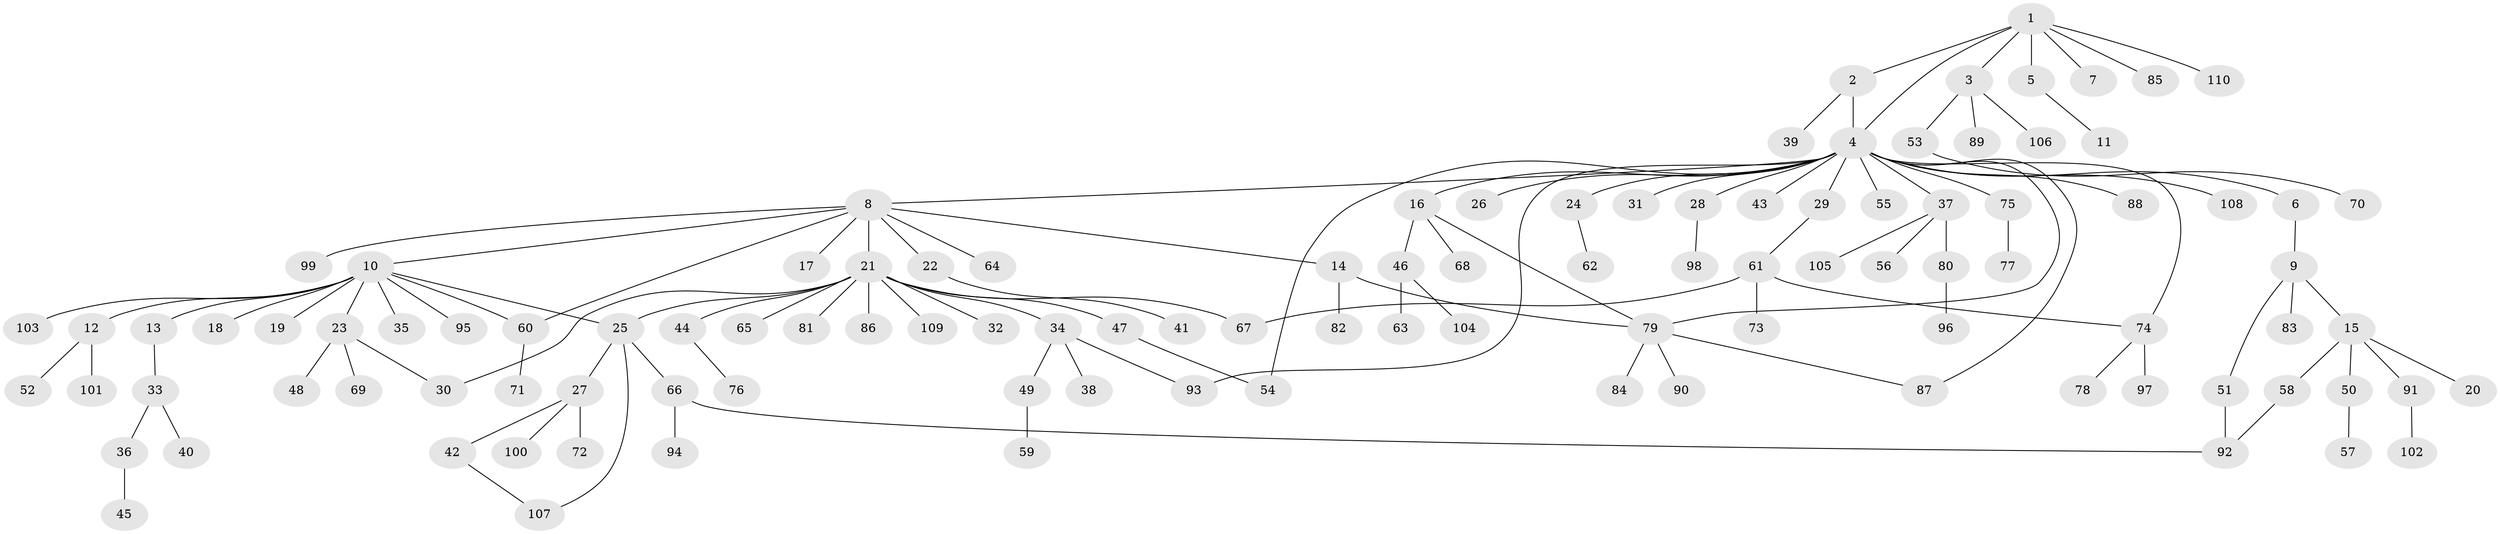 // coarse degree distribution, {3: 0.14102564102564102, 10: 0.01282051282051282, 2: 0.23076923076923078, 8: 0.01282051282051282, 1: 0.5128205128205128, 5: 0.02564102564102564, 4: 0.02564102564102564, 20: 0.01282051282051282, 11: 0.01282051282051282, 6: 0.01282051282051282}
// Generated by graph-tools (version 1.1) at 2025/36/03/04/25 23:36:42]
// undirected, 110 vertices, 123 edges
graph export_dot {
  node [color=gray90,style=filled];
  1;
  2;
  3;
  4;
  5;
  6;
  7;
  8;
  9;
  10;
  11;
  12;
  13;
  14;
  15;
  16;
  17;
  18;
  19;
  20;
  21;
  22;
  23;
  24;
  25;
  26;
  27;
  28;
  29;
  30;
  31;
  32;
  33;
  34;
  35;
  36;
  37;
  38;
  39;
  40;
  41;
  42;
  43;
  44;
  45;
  46;
  47;
  48;
  49;
  50;
  51;
  52;
  53;
  54;
  55;
  56;
  57;
  58;
  59;
  60;
  61;
  62;
  63;
  64;
  65;
  66;
  67;
  68;
  69;
  70;
  71;
  72;
  73;
  74;
  75;
  76;
  77;
  78;
  79;
  80;
  81;
  82;
  83;
  84;
  85;
  86;
  87;
  88;
  89;
  90;
  91;
  92;
  93;
  94;
  95;
  96;
  97;
  98;
  99;
  100;
  101;
  102;
  103;
  104;
  105;
  106;
  107;
  108;
  109;
  110;
  1 -- 2;
  1 -- 3;
  1 -- 4;
  1 -- 5;
  1 -- 7;
  1 -- 85;
  1 -- 110;
  2 -- 4;
  2 -- 39;
  3 -- 53;
  3 -- 89;
  3 -- 106;
  4 -- 6;
  4 -- 8;
  4 -- 16;
  4 -- 24;
  4 -- 26;
  4 -- 28;
  4 -- 29;
  4 -- 31;
  4 -- 37;
  4 -- 43;
  4 -- 54;
  4 -- 55;
  4 -- 74;
  4 -- 75;
  4 -- 79;
  4 -- 87;
  4 -- 88;
  4 -- 93;
  4 -- 108;
  5 -- 11;
  6 -- 9;
  8 -- 10;
  8 -- 14;
  8 -- 17;
  8 -- 21;
  8 -- 22;
  8 -- 60;
  8 -- 64;
  8 -- 99;
  9 -- 15;
  9 -- 51;
  9 -- 83;
  10 -- 12;
  10 -- 13;
  10 -- 18;
  10 -- 19;
  10 -- 23;
  10 -- 25;
  10 -- 35;
  10 -- 60;
  10 -- 95;
  10 -- 103;
  12 -- 52;
  12 -- 101;
  13 -- 33;
  14 -- 79;
  14 -- 82;
  15 -- 20;
  15 -- 50;
  15 -- 58;
  15 -- 91;
  16 -- 46;
  16 -- 68;
  16 -- 79;
  21 -- 25;
  21 -- 30;
  21 -- 32;
  21 -- 34;
  21 -- 44;
  21 -- 47;
  21 -- 65;
  21 -- 67;
  21 -- 81;
  21 -- 86;
  21 -- 109;
  22 -- 41;
  23 -- 30;
  23 -- 48;
  23 -- 69;
  24 -- 62;
  25 -- 27;
  25 -- 66;
  25 -- 107;
  27 -- 42;
  27 -- 72;
  27 -- 100;
  28 -- 98;
  29 -- 61;
  33 -- 36;
  33 -- 40;
  34 -- 38;
  34 -- 49;
  34 -- 93;
  36 -- 45;
  37 -- 56;
  37 -- 80;
  37 -- 105;
  42 -- 107;
  44 -- 76;
  46 -- 63;
  46 -- 104;
  47 -- 54;
  49 -- 59;
  50 -- 57;
  51 -- 92;
  53 -- 70;
  58 -- 92;
  60 -- 71;
  61 -- 67;
  61 -- 73;
  61 -- 74;
  66 -- 92;
  66 -- 94;
  74 -- 78;
  74 -- 97;
  75 -- 77;
  79 -- 84;
  79 -- 87;
  79 -- 90;
  80 -- 96;
  91 -- 102;
}

